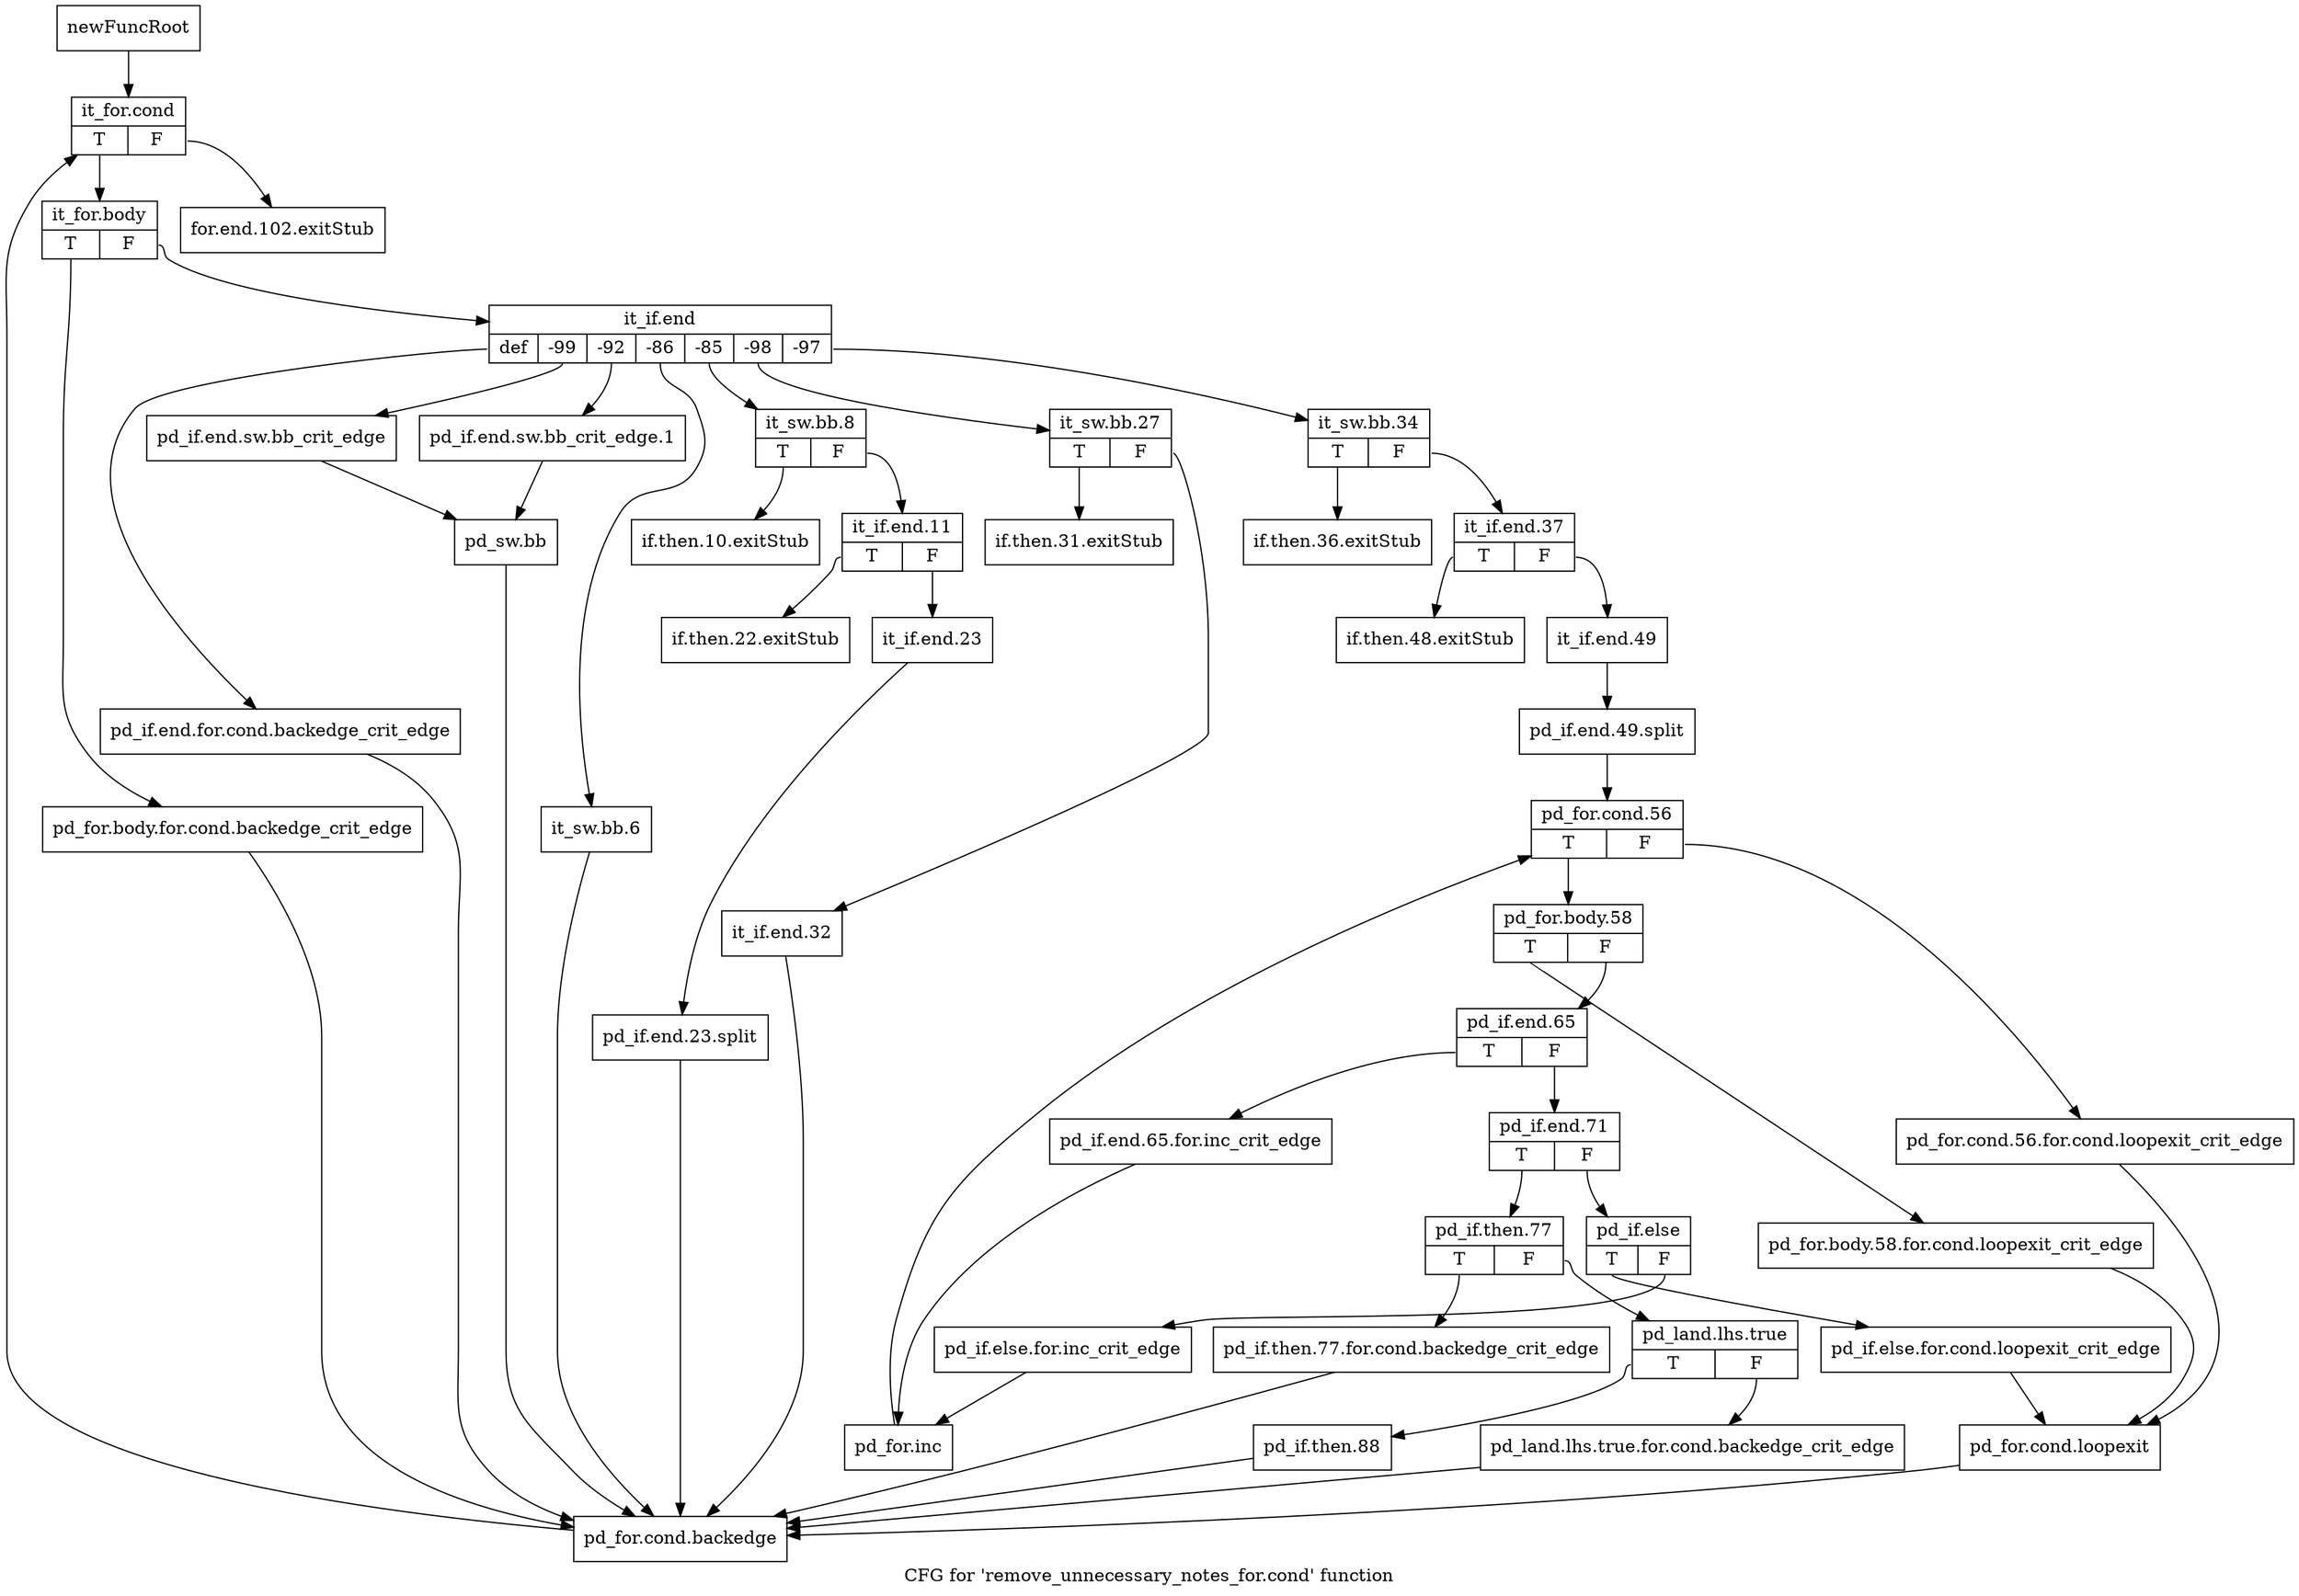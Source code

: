 digraph "CFG for 'remove_unnecessary_notes_for.cond' function" {
	label="CFG for 'remove_unnecessary_notes_for.cond' function";

	Node0xac6b9b0 [shape=record,label="{newFuncRoot}"];
	Node0xac6b9b0 -> Node0xac6bbe0;
	Node0xac6ba00 [shape=record,label="{for.end.102.exitStub}"];
	Node0xac6ba50 [shape=record,label="{if.then.36.exitStub}"];
	Node0xac6baa0 [shape=record,label="{if.then.48.exitStub}"];
	Node0xac6baf0 [shape=record,label="{if.then.31.exitStub}"];
	Node0xac6bb40 [shape=record,label="{if.then.10.exitStub}"];
	Node0xac6bb90 [shape=record,label="{if.then.22.exitStub}"];
	Node0xac6bbe0 [shape=record,label="{it_for.cond|{<s0>T|<s1>F}}"];
	Node0xac6bbe0:s0 -> Node0xac6bc30;
	Node0xac6bbe0:s1 -> Node0xac6ba00;
	Node0xac6bc30 [shape=record,label="{it_for.body|{<s0>T|<s1>F}}"];
	Node0xac6bc30:s0 -> Node0xac6c630;
	Node0xac6bc30:s1 -> Node0xac6bc80;
	Node0xac6bc80 [shape=record,label="{it_if.end|{<s0>def|<s1>-99|<s2>-92|<s3>-86|<s4>-85|<s5>-98|<s6>-97}}"];
	Node0xac6bc80:s0 -> Node0xac6c5e0;
	Node0xac6bc80:s1 -> Node0xac6c540;
	Node0xac6bc80:s2 -> Node0xac6c4f0;
	Node0xac6bc80:s3 -> Node0xac6c4a0;
	Node0xac6bc80:s4 -> Node0xac6c3b0;
	Node0xac6bc80:s5 -> Node0xac6c310;
	Node0xac6bc80:s6 -> Node0xac6bcd0;
	Node0xac6bcd0 [shape=record,label="{it_sw.bb.34|{<s0>T|<s1>F}}"];
	Node0xac6bcd0:s0 -> Node0xac6ba50;
	Node0xac6bcd0:s1 -> Node0xac6bd20;
	Node0xac6bd20 [shape=record,label="{it_if.end.37|{<s0>T|<s1>F}}"];
	Node0xac6bd20:s0 -> Node0xac6baa0;
	Node0xac6bd20:s1 -> Node0xac6bd70;
	Node0xac6bd70 [shape=record,label="{it_if.end.49}"];
	Node0xac6bd70 -> Node0xf61cfd0;
	Node0xf61cfd0 [shape=record,label="{pd_if.end.49.split}"];
	Node0xf61cfd0 -> Node0xac6bdc0;
	Node0xac6bdc0 [shape=record,label="{pd_for.cond.56|{<s0>T|<s1>F}}"];
	Node0xac6bdc0:s0 -> Node0xac6be60;
	Node0xac6bdc0:s1 -> Node0xac6be10;
	Node0xac6be10 [shape=record,label="{pd_for.cond.56.for.cond.loopexit_crit_edge}"];
	Node0xac6be10 -> Node0xac6c2c0;
	Node0xac6be60 [shape=record,label="{pd_for.body.58|{<s0>T|<s1>F}}"];
	Node0xac6be60:s0 -> Node0xac6c270;
	Node0xac6be60:s1 -> Node0xac6beb0;
	Node0xac6beb0 [shape=record,label="{pd_if.end.65|{<s0>T|<s1>F}}"];
	Node0xac6beb0:s0 -> Node0xac6c1d0;
	Node0xac6beb0:s1 -> Node0xac6bf00;
	Node0xac6bf00 [shape=record,label="{pd_if.end.71|{<s0>T|<s1>F}}"];
	Node0xac6bf00:s0 -> Node0xac6c040;
	Node0xac6bf00:s1 -> Node0xac6bf50;
	Node0xac6bf50 [shape=record,label="{pd_if.else|{<s0>T|<s1>F}}"];
	Node0xac6bf50:s0 -> Node0xac6bff0;
	Node0xac6bf50:s1 -> Node0xac6bfa0;
	Node0xac6bfa0 [shape=record,label="{pd_if.else.for.inc_crit_edge}"];
	Node0xac6bfa0 -> Node0xac6c220;
	Node0xac6bff0 [shape=record,label="{pd_if.else.for.cond.loopexit_crit_edge}"];
	Node0xac6bff0 -> Node0xac6c2c0;
	Node0xac6c040 [shape=record,label="{pd_if.then.77|{<s0>T|<s1>F}}"];
	Node0xac6c040:s0 -> Node0xac6c180;
	Node0xac6c040:s1 -> Node0xac6c090;
	Node0xac6c090 [shape=record,label="{pd_land.lhs.true|{<s0>T|<s1>F}}"];
	Node0xac6c090:s0 -> Node0xac6c130;
	Node0xac6c090:s1 -> Node0xac6c0e0;
	Node0xac6c0e0 [shape=record,label="{pd_land.lhs.true.for.cond.backedge_crit_edge}"];
	Node0xac6c0e0 -> Node0xac6c680;
	Node0xac6c130 [shape=record,label="{pd_if.then.88}"];
	Node0xac6c130 -> Node0xac6c680;
	Node0xac6c180 [shape=record,label="{pd_if.then.77.for.cond.backedge_crit_edge}"];
	Node0xac6c180 -> Node0xac6c680;
	Node0xac6c1d0 [shape=record,label="{pd_if.end.65.for.inc_crit_edge}"];
	Node0xac6c1d0 -> Node0xac6c220;
	Node0xac6c220 [shape=record,label="{pd_for.inc}"];
	Node0xac6c220 -> Node0xac6bdc0;
	Node0xac6c270 [shape=record,label="{pd_for.body.58.for.cond.loopexit_crit_edge}"];
	Node0xac6c270 -> Node0xac6c2c0;
	Node0xac6c2c0 [shape=record,label="{pd_for.cond.loopexit}"];
	Node0xac6c2c0 -> Node0xac6c680;
	Node0xac6c310 [shape=record,label="{it_sw.bb.27|{<s0>T|<s1>F}}"];
	Node0xac6c310:s0 -> Node0xac6baf0;
	Node0xac6c310:s1 -> Node0xac6c360;
	Node0xac6c360 [shape=record,label="{it_if.end.32}"];
	Node0xac6c360 -> Node0xac6c680;
	Node0xac6c3b0 [shape=record,label="{it_sw.bb.8|{<s0>T|<s1>F}}"];
	Node0xac6c3b0:s0 -> Node0xac6bb40;
	Node0xac6c3b0:s1 -> Node0xac6c400;
	Node0xac6c400 [shape=record,label="{it_if.end.11|{<s0>T|<s1>F}}"];
	Node0xac6c400:s0 -> Node0xac6bb90;
	Node0xac6c400:s1 -> Node0xac6c450;
	Node0xac6c450 [shape=record,label="{it_if.end.23}"];
	Node0xac6c450 -> Node0xf61cc60;
	Node0xf61cc60 [shape=record,label="{pd_if.end.23.split}"];
	Node0xf61cc60 -> Node0xac6c680;
	Node0xac6c4a0 [shape=record,label="{it_sw.bb.6}"];
	Node0xac6c4a0 -> Node0xac6c680;
	Node0xac6c4f0 [shape=record,label="{pd_if.end.sw.bb_crit_edge.1}"];
	Node0xac6c4f0 -> Node0xac6c590;
	Node0xac6c540 [shape=record,label="{pd_if.end.sw.bb_crit_edge}"];
	Node0xac6c540 -> Node0xac6c590;
	Node0xac6c590 [shape=record,label="{pd_sw.bb}"];
	Node0xac6c590 -> Node0xac6c680;
	Node0xac6c5e0 [shape=record,label="{pd_if.end.for.cond.backedge_crit_edge}"];
	Node0xac6c5e0 -> Node0xac6c680;
	Node0xac6c630 [shape=record,label="{pd_for.body.for.cond.backedge_crit_edge}"];
	Node0xac6c630 -> Node0xac6c680;
	Node0xac6c680 [shape=record,label="{pd_for.cond.backedge}"];
	Node0xac6c680 -> Node0xac6bbe0;
}
